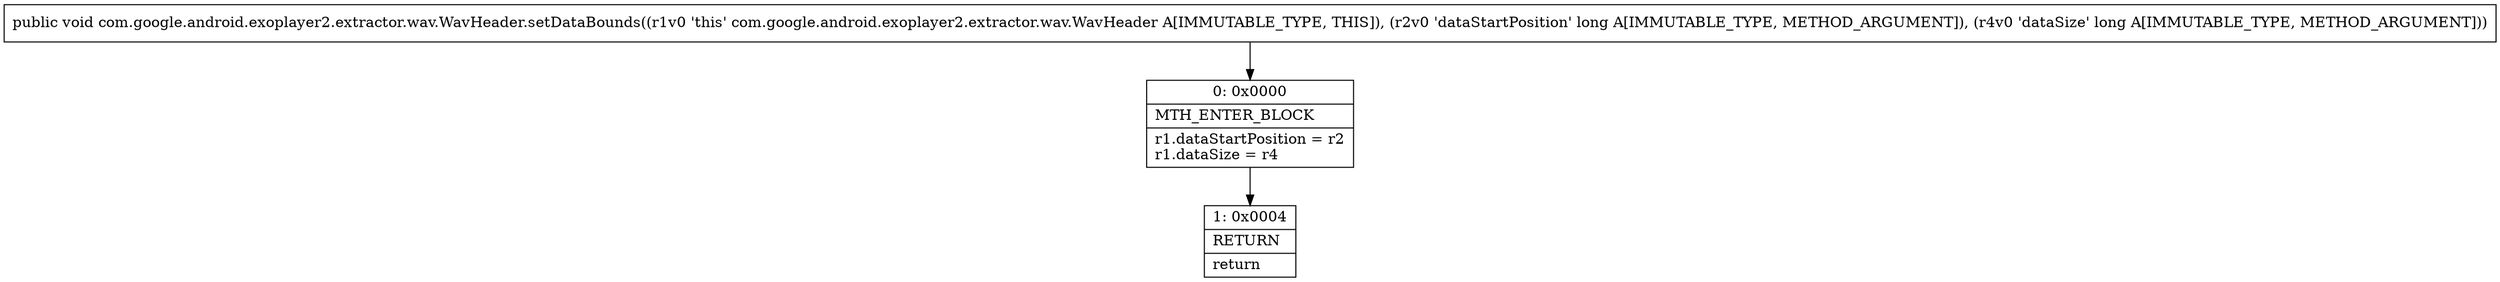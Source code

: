 digraph "CFG forcom.google.android.exoplayer2.extractor.wav.WavHeader.setDataBounds(JJ)V" {
Node_0 [shape=record,label="{0\:\ 0x0000|MTH_ENTER_BLOCK\l|r1.dataStartPosition = r2\lr1.dataSize = r4\l}"];
Node_1 [shape=record,label="{1\:\ 0x0004|RETURN\l|return\l}"];
MethodNode[shape=record,label="{public void com.google.android.exoplayer2.extractor.wav.WavHeader.setDataBounds((r1v0 'this' com.google.android.exoplayer2.extractor.wav.WavHeader A[IMMUTABLE_TYPE, THIS]), (r2v0 'dataStartPosition' long A[IMMUTABLE_TYPE, METHOD_ARGUMENT]), (r4v0 'dataSize' long A[IMMUTABLE_TYPE, METHOD_ARGUMENT])) }"];
MethodNode -> Node_0;
Node_0 -> Node_1;
}

